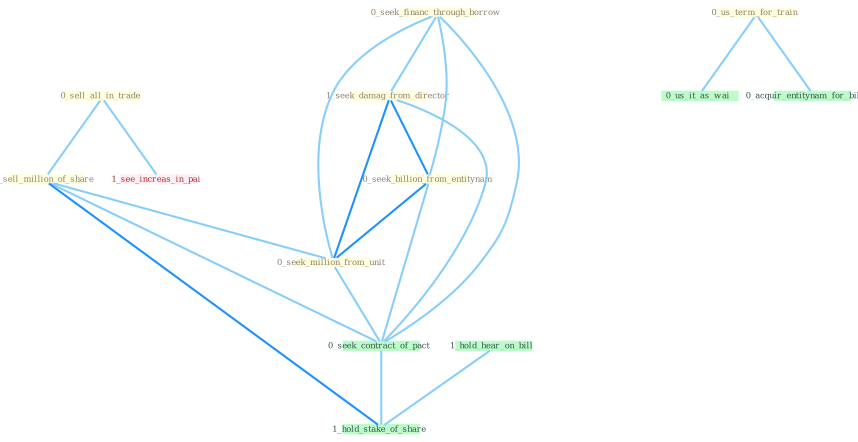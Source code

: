 Graph G{ 
    node
    [shape=polygon,style=filled,width=.5,height=.06,color="#BDFCC9",fixedsize=true,fontsize=4,
    fontcolor="#2f4f4f"];
    {node
    [color="#ffffe0", fontcolor="#8b7d6b"] "0_sell_all_in_trade " "0_seek_financ_through_borrow " "1_seek_damag_from_director " "1_sell_million_of_share " "0_seek_billion_from_entitynam " "0_seek_million_from_unit " "0_us_term_for_train "}
{node [color="#fff0f5", fontcolor="#b22222"] "1_see_increas_in_pai "}
edge [color="#B0E2FF"];

	"0_sell_all_in_trade " -- "1_sell_million_of_share " [w="1", color="#87cefa" ];
	"0_sell_all_in_trade " -- "1_see_increas_in_pai " [w="1", color="#87cefa" ];
	"0_seek_financ_through_borrow " -- "1_seek_damag_from_director " [w="1", color="#87cefa" ];
	"0_seek_financ_through_borrow " -- "0_seek_billion_from_entitynam " [w="1", color="#87cefa" ];
	"0_seek_financ_through_borrow " -- "0_seek_million_from_unit " [w="1", color="#87cefa" ];
	"0_seek_financ_through_borrow " -- "0_seek_contract_of_pact " [w="1", color="#87cefa" ];
	"1_seek_damag_from_director " -- "0_seek_billion_from_entitynam " [w="2", color="#1e90ff" , len=0.8];
	"1_seek_damag_from_director " -- "0_seek_million_from_unit " [w="2", color="#1e90ff" , len=0.8];
	"1_seek_damag_from_director " -- "0_seek_contract_of_pact " [w="1", color="#87cefa" ];
	"1_sell_million_of_share " -- "0_seek_million_from_unit " [w="1", color="#87cefa" ];
	"1_sell_million_of_share " -- "0_seek_contract_of_pact " [w="1", color="#87cefa" ];
	"1_sell_million_of_share " -- "1_hold_stake_of_share " [w="2", color="#1e90ff" , len=0.8];
	"0_seek_billion_from_entitynam " -- "0_seek_million_from_unit " [w="2", color="#1e90ff" , len=0.8];
	"0_seek_billion_from_entitynam " -- "0_seek_contract_of_pact " [w="1", color="#87cefa" ];
	"0_seek_million_from_unit " -- "0_seek_contract_of_pact " [w="1", color="#87cefa" ];
	"0_us_term_for_train " -- "0_us_it_as_wai " [w="1", color="#87cefa" ];
	"0_us_term_for_train " -- "0_acquir_entitynam_for_billion " [w="1", color="#87cefa" ];
	"0_seek_contract_of_pact " -- "1_hold_stake_of_share " [w="1", color="#87cefa" ];
	"1_hold_hear_on_bill " -- "1_hold_stake_of_share " [w="1", color="#87cefa" ];
}